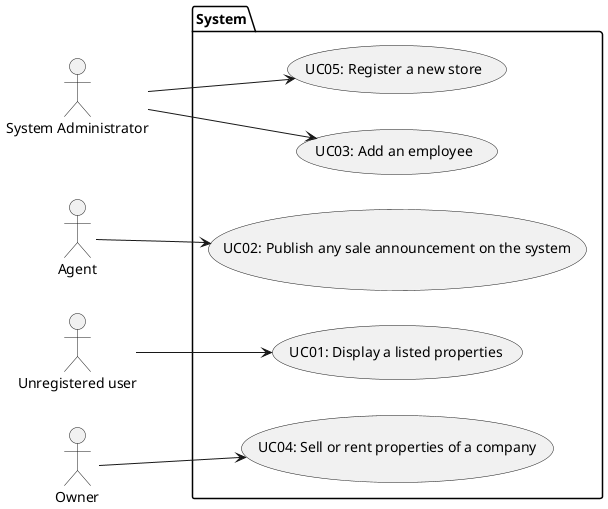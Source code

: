 @startuml

left to right direction

 :System Administrator: as admin
 :Agent: as agent
 :Unregistered user: as user
 :Owner: as owner


 package System {

    usecase "UC01: Display a listed properties" as UC1
    usecase "UC02: Publish any sale announcement on the system" as UC2
    usecase "UC03: Add an employee" as UC3
    usecase "UC04: Sell or rent properties of a company" as UC4
    usecase "UC05: Register a new store" as UC5

 }

 admin --> UC5
 admin --> UC3

 user --> UC1

 agent --> UC2

 owner --> UC4


@enduml